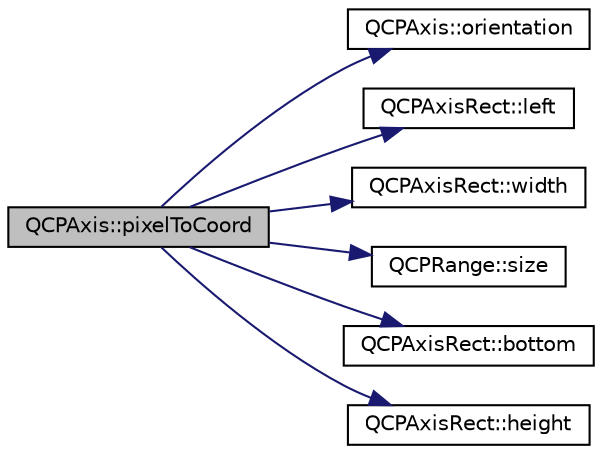 digraph "QCPAxis::pixelToCoord"
{
  edge [fontname="Helvetica",fontsize="10",labelfontname="Helvetica",labelfontsize="10"];
  node [fontname="Helvetica",fontsize="10",shape=record];
  rankdir="LR";
  Node447 [label="QCPAxis::pixelToCoord",height=0.2,width=0.4,color="black", fillcolor="grey75", style="filled", fontcolor="black"];
  Node447 -> Node448 [color="midnightblue",fontsize="10",style="solid",fontname="Helvetica"];
  Node448 [label="QCPAxis::orientation",height=0.2,width=0.4,color="black", fillcolor="white", style="filled",URL="$class_q_c_p_axis.html#ab988ef4538e2655bb77bd138189cd42e"];
  Node447 -> Node449 [color="midnightblue",fontsize="10",style="solid",fontname="Helvetica"];
  Node449 [label="QCPAxisRect::left",height=0.2,width=0.4,color="black", fillcolor="white", style="filled",URL="$class_q_c_p_axis_rect.html#afb4a3de02046b20b9310bdb8fca781c3"];
  Node447 -> Node450 [color="midnightblue",fontsize="10",style="solid",fontname="Helvetica"];
  Node450 [label="QCPAxisRect::width",height=0.2,width=0.4,color="black", fillcolor="white", style="filled",URL="$class_q_c_p_axis_rect.html#a204645398a4f9d0b0189385c7c2cfb91"];
  Node447 -> Node451 [color="midnightblue",fontsize="10",style="solid",fontname="Helvetica"];
  Node451 [label="QCPRange::size",height=0.2,width=0.4,color="black", fillcolor="white", style="filled",URL="$class_q_c_p_range.html#a62326e7cc4316b96df6a60813230e63f"];
  Node447 -> Node452 [color="midnightblue",fontsize="10",style="solid",fontname="Helvetica"];
  Node452 [label="QCPAxisRect::bottom",height=0.2,width=0.4,color="black", fillcolor="white", style="filled",URL="$class_q_c_p_axis_rect.html#acefdf1abaa8a8ab681e906cc2be9581e"];
  Node447 -> Node453 [color="midnightblue",fontsize="10",style="solid",fontname="Helvetica"];
  Node453 [label="QCPAxisRect::height",height=0.2,width=0.4,color="black", fillcolor="white", style="filled",URL="$class_q_c_p_axis_rect.html#acc4377809e79d9a089ab790f39429b0d"];
}
